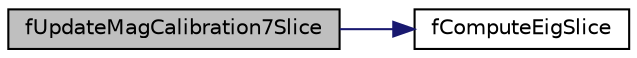 digraph "fUpdateMagCalibration7Slice"
{
  edge [fontname="Helvetica",fontsize="10",labelfontname="Helvetica",labelfontsize="10"];
  node [fontname="Helvetica",fontsize="10",shape=record];
  rankdir="LR";
  Node77 [label="fUpdateMagCalibration7Slice",height=0.2,width=0.4,color="black", fillcolor="grey75", style="filled", fontcolor="black"];
  Node77 -> Node78 [color="midnightblue",fontsize="10",style="solid",fontname="Helvetica"];
  Node78 [label="fComputeEigSlice",height=0.2,width=0.4,color="black", fillcolor="white", style="filled",URL="$matrix_8c.html#aad87540028353c5db92043a38ed70c1a"];
}
